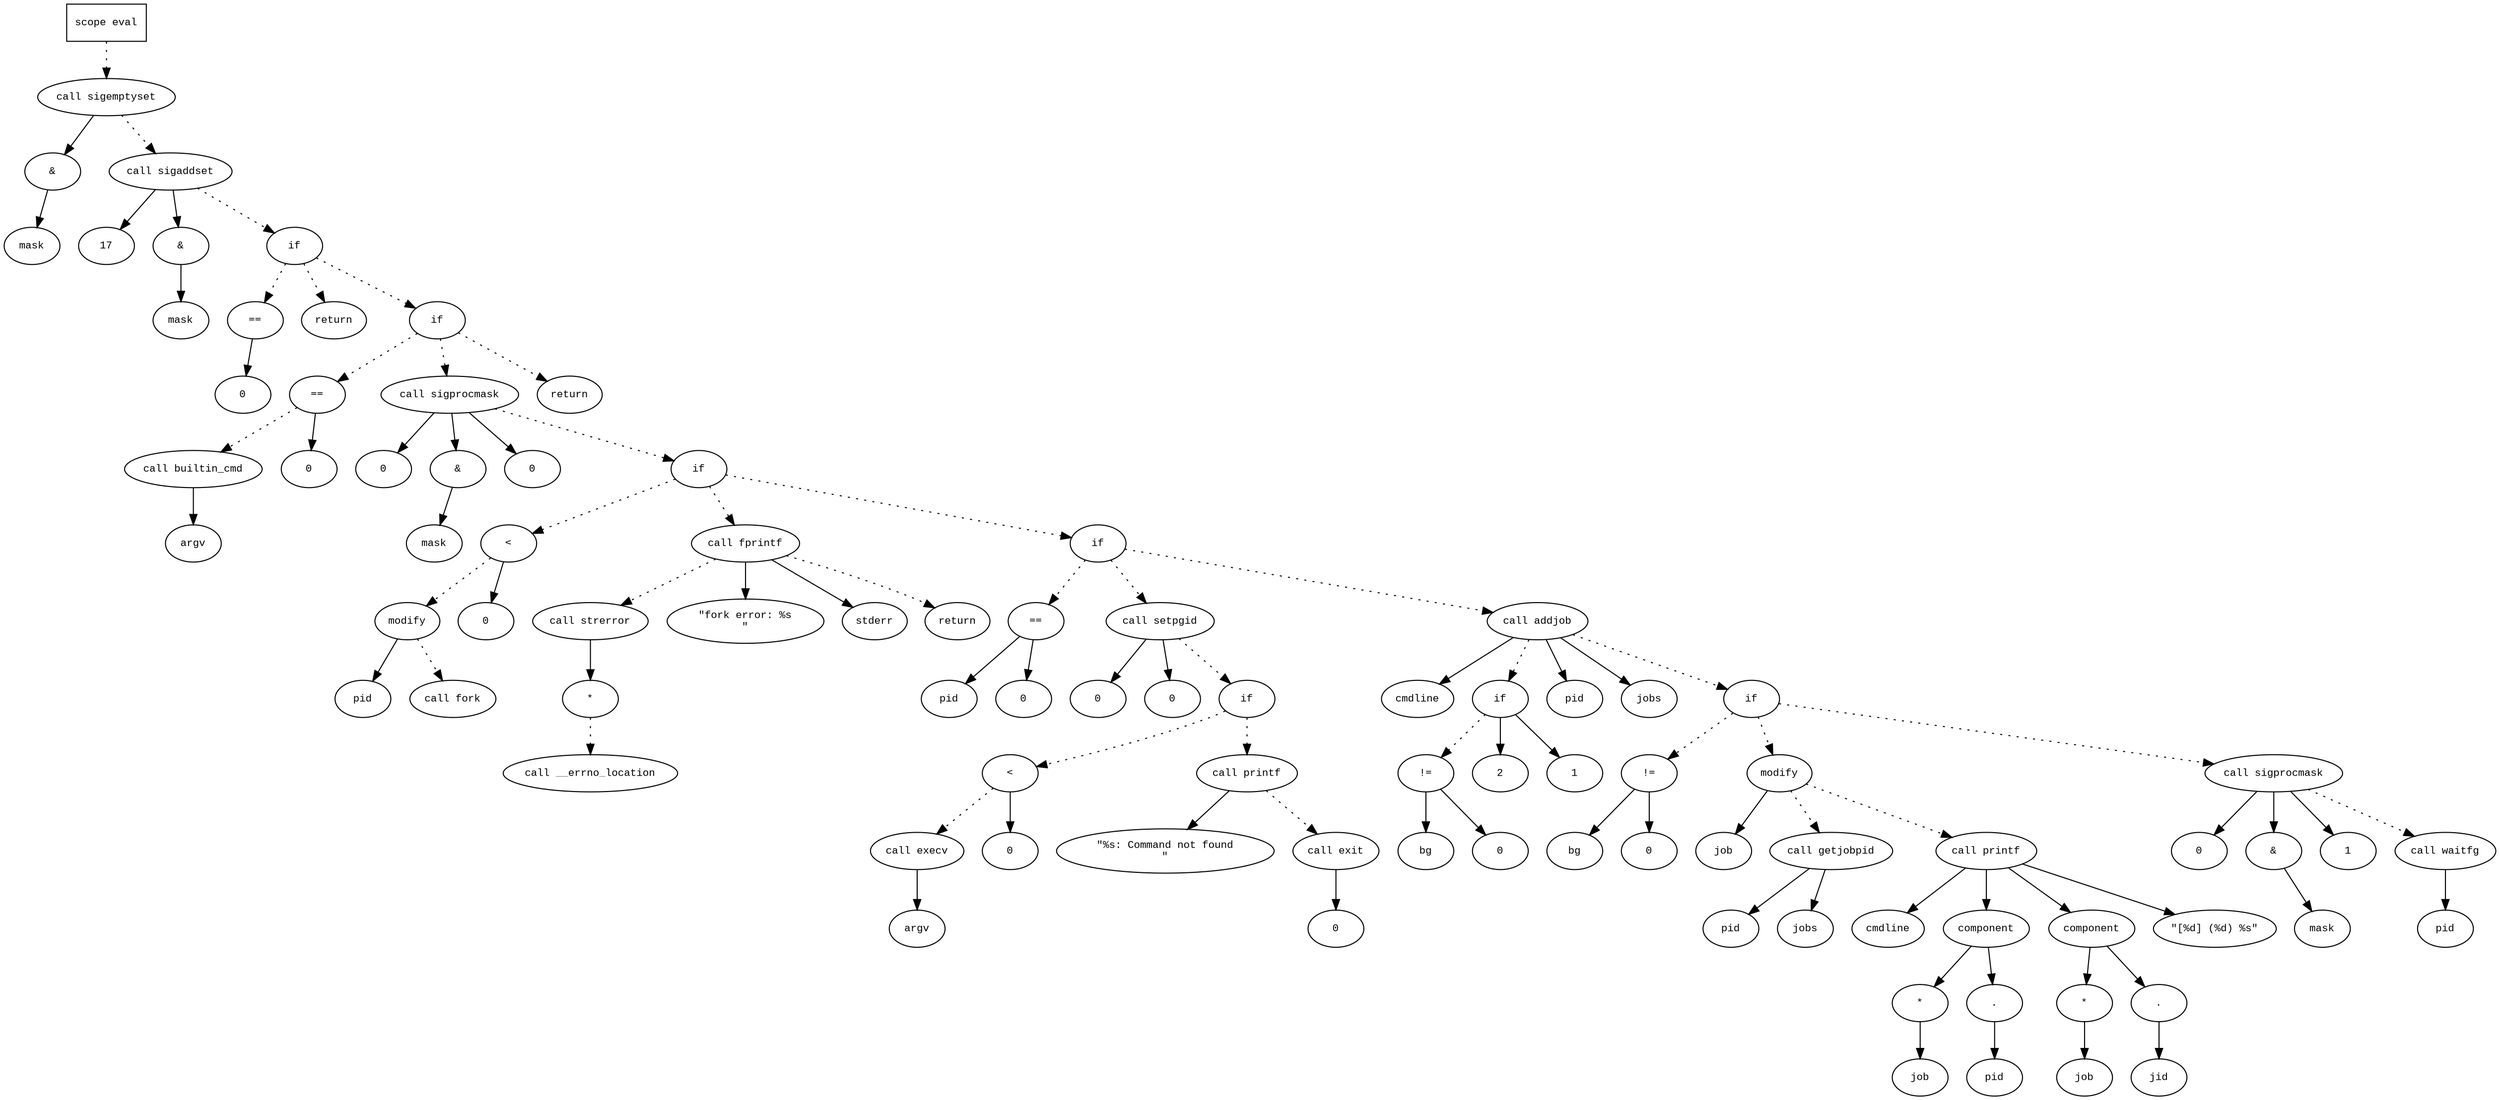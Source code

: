 digraph AST {
  graph [fontname="Times New Roman",fontsize=10];
  node  [fontname="Courier New",fontsize=10];
  edge  [fontname="Times New Roman",fontsize=10];

  node1 [label="scope eval",shape=box];
  node2 [label="call sigemptyset",shape=ellipse];
  node3 [label="&",shape=ellipse];
  node2 -> node3;
  node4 [label="mask",shape=ellipse];
  node3 -> node4;
  node1 -> node2 [style=dotted];
  node5 [label="call sigaddset",shape=ellipse];
  node6 [label="17",shape=ellipse];
  node5 -> node6;
  node7 [label="&",shape=ellipse];
  node5 -> node7;
  node8 [label="mask",shape=ellipse];
  node7 -> node8;
  node2 -> node5 [style=dotted];
  node9 [label="if",shape=ellipse];
  node5 -> node9 [style=dotted];
  node10 [label="==",shape=ellipse];
  node11 [label="0",shape=ellipse];
  node10 -> node11;
  node9 -> node10 [style=dotted];
  node12 [label="return",shape=ellipse];
  node9 -> node12 [style=dotted];
  node13 [label="if",shape=ellipse];
  node9 -> node13 [style=dotted];
  node14 [label="==",shape=ellipse];
  node15 [label="call builtin_cmd",shape=ellipse];
  node16 [label="argv",shape=ellipse];
  node15 -> node16;
  node14 -> node15 [style=dotted];
  node17 [label="0",shape=ellipse];
  node14 -> node17;
  node13 -> node14 [style=dotted];
  node18 [label="call sigprocmask",shape=ellipse];
  node19 [label="0",shape=ellipse];
  node18 -> node19;
  node20 [label="&",shape=ellipse];
  node18 -> node20;
  node21 [label="mask",shape=ellipse];
  node20 -> node21;
  node22 [label="0",shape=ellipse];
  node18 -> node22;
  node13 -> node18 [style=dotted];
  node23 [label="if",shape=ellipse];
  node18 -> node23 [style=dotted];
  node24 [label="<",shape=ellipse];
  node25 [label="modify",shape=ellipse];
  node26 [label="pid",shape=ellipse];
  node25 -> node26;
  node27 [label="call fork",shape=ellipse];
  node25 -> node27 [style=dotted];
  node24 -> node25 [style=dotted];
  node28 [label="0",shape=ellipse];
  node24 -> node28;
  node23 -> node24 [style=dotted];
  node29 [label="call fprintf",shape=ellipse];
  node30 [label="call strerror",shape=ellipse];
  node31 [label="*",shape=ellipse];
  node32 [label="call __errno_location",shape=ellipse];
  node31 -> node32 [style=dotted];
  node30 -> node31;
  node29 -> node30 [style=dotted];
  node33 [label="\"fork error: %s
\"",shape=ellipse];
  node29 -> node33;
  node34 [label="stderr",shape=ellipse];
  node29 -> node34;
  node23 -> node29 [style=dotted];
  node35 [label="return",shape=ellipse];
  node29 -> node35 [style=dotted];
  node36 [label="if",shape=ellipse];
  node23 -> node36 [style=dotted];
  node37 [label="==",shape=ellipse];
  node38 [label="pid",shape=ellipse];
  node37 -> node38;
  node39 [label="0",shape=ellipse];
  node37 -> node39;
  node36 -> node37 [style=dotted];
  node40 [label="call setpgid",shape=ellipse];
  node41 [label="0",shape=ellipse];
  node40 -> node41;
  node42 [label="0",shape=ellipse];
  node40 -> node42;
  node36 -> node40 [style=dotted];
  node43 [label="if",shape=ellipse];
  node40 -> node43 [style=dotted];
  node44 [label="<",shape=ellipse];
  node45 [label="call execv",shape=ellipse];
  node46 [label="argv",shape=ellipse];
  node45 -> node46;
  node44 -> node45 [style=dotted];
  node47 [label="0",shape=ellipse];
  node44 -> node47;
  node43 -> node44 [style=dotted];
  node48 [label="call printf",shape=ellipse];
  node49 [label="\"%s: Command not found
\"",shape=ellipse];
  node48 -> node49;
  node43 -> node48 [style=dotted];
  node50 [label="call exit",shape=ellipse];
  node51 [label="0",shape=ellipse];
  node50 -> node51;
  node48 -> node50 [style=dotted];
  node52 [label="call addjob",shape=ellipse];
  node53 [label="cmdline",shape=ellipse];
  node52 -> node53;
  node54 [label="if",shape=ellipse];
  node52 -> node54 [style=dotted];
  node55 [label="!=",shape=ellipse];
  node56 [label="bg",shape=ellipse];
  node55 -> node56;
  node57 [label="0",shape=ellipse];
  node55 -> node57;
  node54 -> node55 [style=dotted];
  node58 [label="2",shape=ellipse];
  node54 -> node58;
  node59 [label="1",shape=ellipse];
  node54 -> node59;
  node60 [label="pid",shape=ellipse];
  node52 -> node60;
  node61 [label="jobs",shape=ellipse];
  node52 -> node61;
  node36 -> node52 [style=dotted];
  node62 [label="if",shape=ellipse];
  node52 -> node62 [style=dotted];
  node63 [label="!=",shape=ellipse];
  node64 [label="bg",shape=ellipse];
  node63 -> node64;
  node65 [label="0",shape=ellipse];
  node63 -> node65;
  node62 -> node63 [style=dotted];
  node66 [label="modify",shape=ellipse];
  node67 [label="job",shape=ellipse];
  node66 -> node67;
  node68 [label="call getjobpid",shape=ellipse];
  node69 [label="pid",shape=ellipse];
  node68 -> node69;
  node70 [label="jobs",shape=ellipse];
  node68 -> node70;
  node66 -> node68 [style=dotted];
  node62 -> node66 [style=dotted];
  node71 [label="call printf",shape=ellipse];
  node72 [label="cmdline",shape=ellipse];
  node71 -> node72;
  node73 [label="component",shape=ellipse];
  node71 -> node73;
  node74 [label="*",shape=ellipse];
  node75 [label="job",shape=ellipse];
  node74 -> node75;
  node73 -> node74;
  node76 [label=".",shape=ellipse];
  node73 -> node76;
  node77 [label="pid",shape=ellipse];
  node76 -> node77;
  node78 [label="component",shape=ellipse];
  node71 -> node78;
  node79 [label="*",shape=ellipse];
  node80 [label="job",shape=ellipse];
  node79 -> node80;
  node78 -> node79;
  node81 [label=".",shape=ellipse];
  node78 -> node81;
  node82 [label="jid",shape=ellipse];
  node81 -> node82;
  node83 [label="\"[%d] (%d) %s\"",shape=ellipse];
  node71 -> node83;
  node66 -> node71 [style=dotted];
  node84 [label="call sigprocmask",shape=ellipse];
  node85 [label="0",shape=ellipse];
  node84 -> node85;
  node86 [label="&",shape=ellipse];
  node84 -> node86;
  node87 [label="mask",shape=ellipse];
  node86 -> node87;
  node88 [label="1",shape=ellipse];
  node84 -> node88;
  node62 -> node84 [style=dotted];
  node89 [label="call waitfg",shape=ellipse];
  node90 [label="pid",shape=ellipse];
  node89 -> node90;
  node84 -> node89 [style=dotted];
  node91 [label="return",shape=ellipse];
  node13 -> node91 [style=dotted];
} 